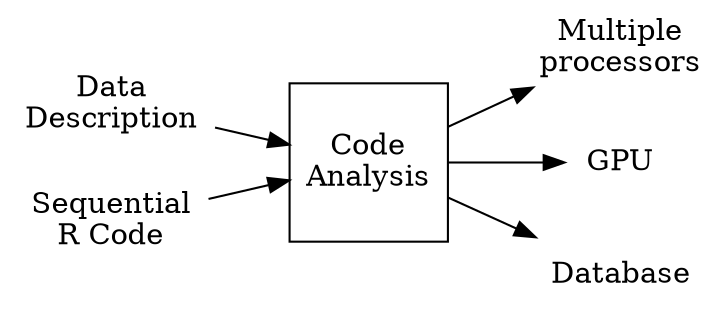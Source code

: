 digraph workflow {
    rankdir=LR;
    //size="8,5"
    node [shape = square]; 2;
    node [shape = none];

    0 [label="Data\nDescription"];
    1 [label="Sequential\nR Code"];
    2 [label="Code\nAnalysis"];
    3 [label="Multiple\nprocessors"];
    4 [label="GPU"];
    5 [label="Database"];

    1 -> 2;
    0 -> 2;
    2 -> 3;
    2 -> 4;
    2 -> 5;
}
